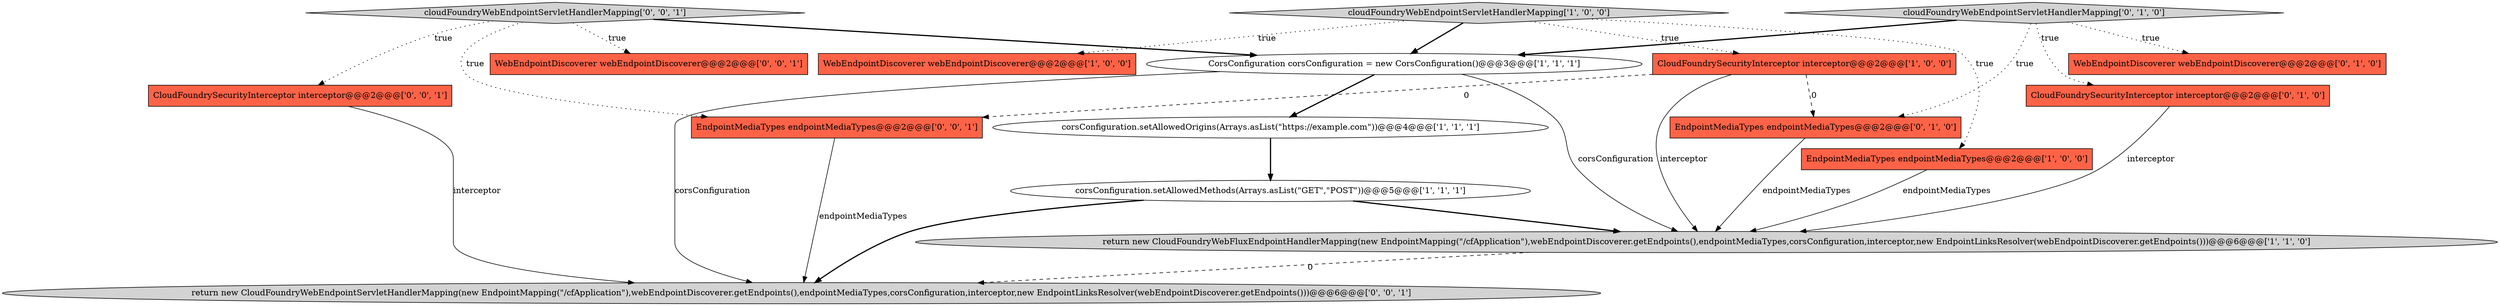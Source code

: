 digraph {
5 [style = filled, label = "corsConfiguration.setAllowedOrigins(Arrays.asList(\"https://example.com\"))@@@4@@@['1', '1', '1']", fillcolor = white, shape = ellipse image = "AAA0AAABBB1BBB"];
4 [style = filled, label = "WebEndpointDiscoverer webEndpointDiscoverer@@@2@@@['1', '0', '0']", fillcolor = tomato, shape = box image = "AAA0AAABBB1BBB"];
10 [style = filled, label = "EndpointMediaTypes endpointMediaTypes@@@2@@@['0', '1', '0']", fillcolor = tomato, shape = box image = "AAA1AAABBB2BBB"];
9 [style = filled, label = "WebEndpointDiscoverer webEndpointDiscoverer@@@2@@@['0', '1', '0']", fillcolor = tomato, shape = box image = "AAA0AAABBB2BBB"];
1 [style = filled, label = "EndpointMediaTypes endpointMediaTypes@@@2@@@['1', '0', '0']", fillcolor = tomato, shape = box image = "AAA0AAABBB1BBB"];
14 [style = filled, label = "return new CloudFoundryWebEndpointServletHandlerMapping(new EndpointMapping(\"/cfApplication\"),webEndpointDiscoverer.getEndpoints(),endpointMediaTypes,corsConfiguration,interceptor,new EndpointLinksResolver(webEndpointDiscoverer.getEndpoints()))@@@6@@@['0', '0', '1']", fillcolor = lightgray, shape = ellipse image = "AAA0AAABBB3BBB"];
12 [style = filled, label = "CloudFoundrySecurityInterceptor interceptor@@@2@@@['0', '0', '1']", fillcolor = tomato, shape = box image = "AAA0AAABBB3BBB"];
15 [style = filled, label = "cloudFoundryWebEndpointServletHandlerMapping['0', '0', '1']", fillcolor = lightgray, shape = diamond image = "AAA0AAABBB3BBB"];
7 [style = filled, label = "corsConfiguration.setAllowedMethods(Arrays.asList(\"GET\",\"POST\"))@@@5@@@['1', '1', '1']", fillcolor = white, shape = ellipse image = "AAA0AAABBB1BBB"];
16 [style = filled, label = "EndpointMediaTypes endpointMediaTypes@@@2@@@['0', '0', '1']", fillcolor = tomato, shape = box image = "AAA0AAABBB3BBB"];
11 [style = filled, label = "cloudFoundryWebEndpointServletHandlerMapping['0', '1', '0']", fillcolor = lightgray, shape = diamond image = "AAA0AAABBB2BBB"];
2 [style = filled, label = "CorsConfiguration corsConfiguration = new CorsConfiguration()@@@3@@@['1', '1', '1']", fillcolor = white, shape = ellipse image = "AAA0AAABBB1BBB"];
3 [style = filled, label = "cloudFoundryWebEndpointServletHandlerMapping['1', '0', '0']", fillcolor = lightgray, shape = diamond image = "AAA0AAABBB1BBB"];
13 [style = filled, label = "WebEndpointDiscoverer webEndpointDiscoverer@@@2@@@['0', '0', '1']", fillcolor = tomato, shape = box image = "AAA0AAABBB3BBB"];
8 [style = filled, label = "CloudFoundrySecurityInterceptor interceptor@@@2@@@['0', '1', '0']", fillcolor = tomato, shape = box image = "AAA0AAABBB2BBB"];
6 [style = filled, label = "CloudFoundrySecurityInterceptor interceptor@@@2@@@['1', '0', '0']", fillcolor = tomato, shape = box image = "AAA1AAABBB1BBB"];
0 [style = filled, label = "return new CloudFoundryWebFluxEndpointHandlerMapping(new EndpointMapping(\"/cfApplication\"),webEndpointDiscoverer.getEndpoints(),endpointMediaTypes,corsConfiguration,interceptor,new EndpointLinksResolver(webEndpointDiscoverer.getEndpoints()))@@@6@@@['1', '1', '0']", fillcolor = lightgray, shape = ellipse image = "AAA0AAABBB1BBB"];
15->2 [style = bold, label=""];
11->10 [style = dotted, label="true"];
2->14 [style = solid, label="corsConfiguration"];
12->14 [style = solid, label="interceptor"];
3->4 [style = dotted, label="true"];
11->9 [style = dotted, label="true"];
7->0 [style = bold, label=""];
16->14 [style = solid, label="endpointMediaTypes"];
8->0 [style = solid, label="interceptor"];
3->6 [style = dotted, label="true"];
15->16 [style = dotted, label="true"];
11->2 [style = bold, label=""];
10->0 [style = solid, label="endpointMediaTypes"];
15->13 [style = dotted, label="true"];
6->10 [style = dashed, label="0"];
7->14 [style = bold, label=""];
1->0 [style = solid, label="endpointMediaTypes"];
0->14 [style = dashed, label="0"];
6->16 [style = dashed, label="0"];
3->2 [style = bold, label=""];
6->0 [style = solid, label="interceptor"];
2->0 [style = solid, label="corsConfiguration"];
15->12 [style = dotted, label="true"];
5->7 [style = bold, label=""];
11->8 [style = dotted, label="true"];
3->1 [style = dotted, label="true"];
2->5 [style = bold, label=""];
}
